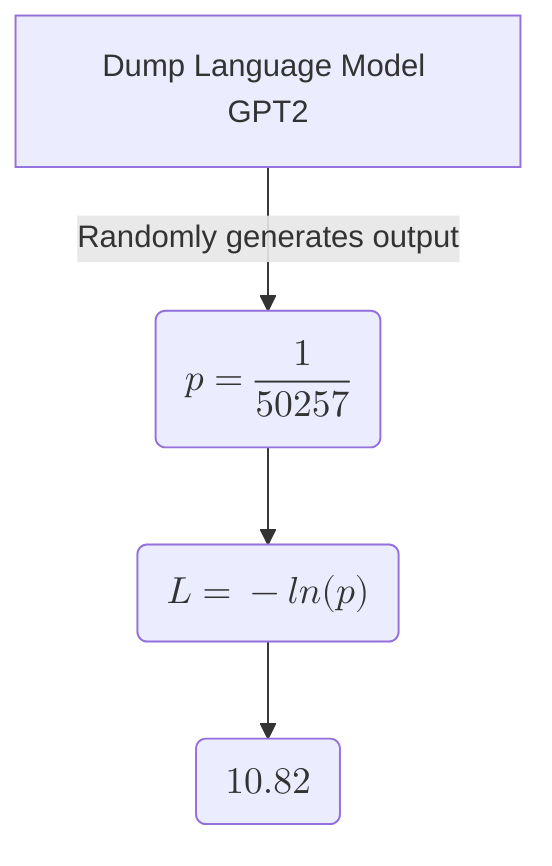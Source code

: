 flowchart TD
    LM["Dump Language Model GPT2"] -->|"Randomly generates output "| P
    P("$$p=\frac{1}{50257}$$")
    P --> L1("$$ L = -ln(p) $$")
    L1 --> L2("$$ 10.82  $$")